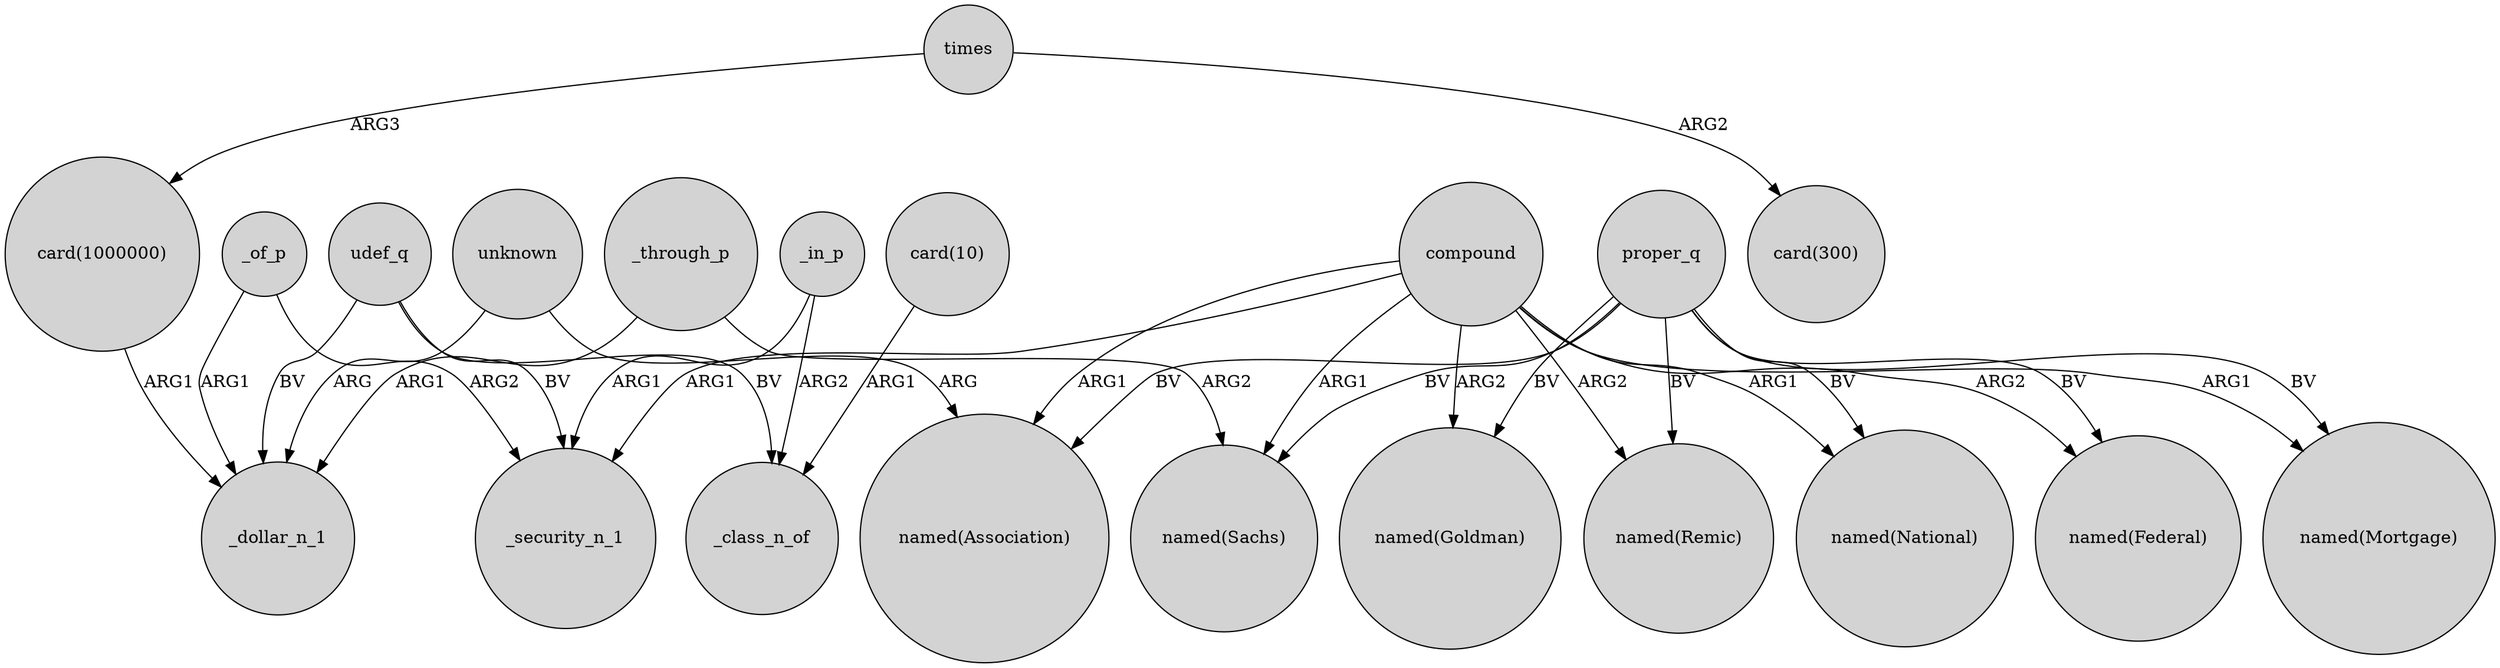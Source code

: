 digraph {
	node [shape=circle style=filled]
	"card(1000000)" -> _dollar_n_1 [label=ARG1]
	compound -> "named(Mortgage)" [label=ARG1]
	udef_q -> _class_n_of [label=BV]
	_through_p -> _dollar_n_1 [label=ARG1]
	_in_p -> _security_n_1 [label=ARG1]
	proper_q -> "named(Mortgage)" [label=BV]
	_of_p -> _dollar_n_1 [label=ARG1]
	compound -> "named(Remic)" [label=ARG2]
	unknown -> "named(Association)" [label=ARG]
	compound -> "named(Sachs)" [label=ARG1]
	proper_q -> "named(Remic)" [label=BV]
	unknown -> _dollar_n_1 [label=ARG]
	times -> "card(300)" [label=ARG2]
	compound -> _security_n_1 [label=ARG1]
	_in_p -> _class_n_of [label=ARG2]
	_of_p -> _security_n_1 [label=ARG2]
	proper_q -> "named(Goldman)" [label=BV]
	times -> "card(1000000)" [label=ARG3]
	"card(10)" -> _class_n_of [label=ARG1]
	compound -> "named(Goldman)" [label=ARG2]
	proper_q -> "named(Association)" [label=BV]
	proper_q -> "named(Federal)" [label=BV]
	proper_q -> "named(Sachs)" [label=BV]
	proper_q -> "named(National)" [label=BV]
	compound -> "named(National)" [label=ARG1]
	compound -> "named(Association)" [label=ARG1]
	_through_p -> "named(Sachs)" [label=ARG2]
	compound -> "named(Federal)" [label=ARG2]
	udef_q -> _dollar_n_1 [label=BV]
	udef_q -> _security_n_1 [label=BV]
}
